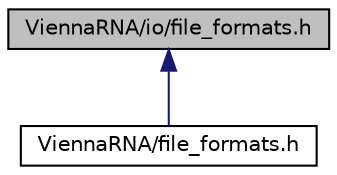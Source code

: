 digraph "ViennaRNA/io/file_formats.h"
{
 // INTERACTIVE_SVG=YES
 // LATEX_PDF_SIZE
  bgcolor="transparent";
  edge [fontname="Helvetica",fontsize="10",labelfontname="Helvetica",labelfontsize="10"];
  node [fontname="Helvetica",fontsize="10",shape=record];
  Node17 [label="ViennaRNA/io/file_formats.h",height=0.2,width=0.4,color="black", fillcolor="grey75", style="filled", fontcolor="black",tooltip="Read and write different file formats for RNA sequences, structures."];
  Node17 -> Node18 [dir="back",color="midnightblue",fontsize="10",style="solid",fontname="Helvetica"];
  Node18 [label="ViennaRNA/file_formats.h",height=0.2,width=0.4,color="black",URL="$file__formats_8h.html",tooltip="Use ViennaRNA/io/file_formats.h instead."];
}
